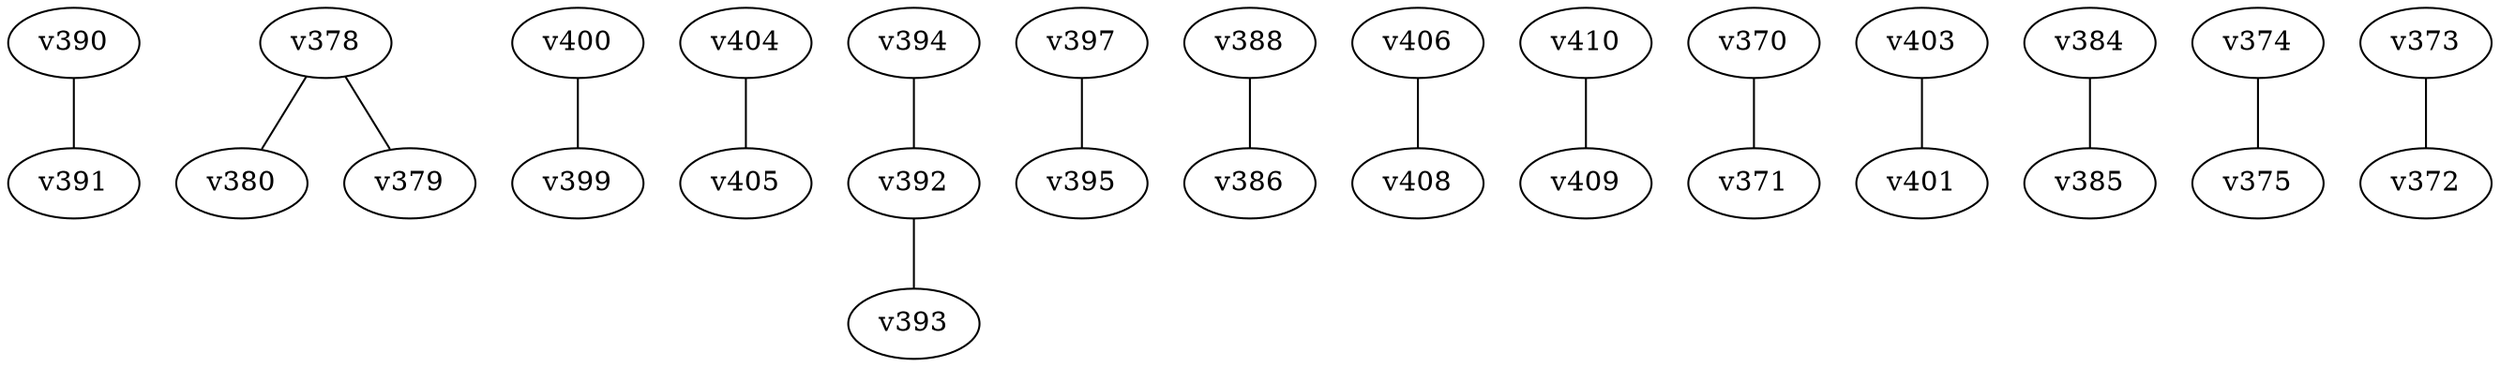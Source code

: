 digraph ConflictGraph {v390 -> v391 [arrowhead=none];v378 -> v380 [arrowhead=none];v400 -> v399 [arrowhead=none];v404 -> v405 [arrowhead=none];v394 -> v392 [arrowhead=none];v397 -> v395 [arrowhead=none];v388 -> v386 [arrowhead=none];v406 -> v408 [arrowhead=none];v410 -> v409 [arrowhead=none];v370 -> v371 [arrowhead=none];v378 -> v379 [arrowhead=none];v403 -> v401 [arrowhead=none];v384 -> v385 [arrowhead=none];v374 -> v375 [arrowhead=none];v392 -> v393 [arrowhead=none];v373 -> v372 [arrowhead=none];}
